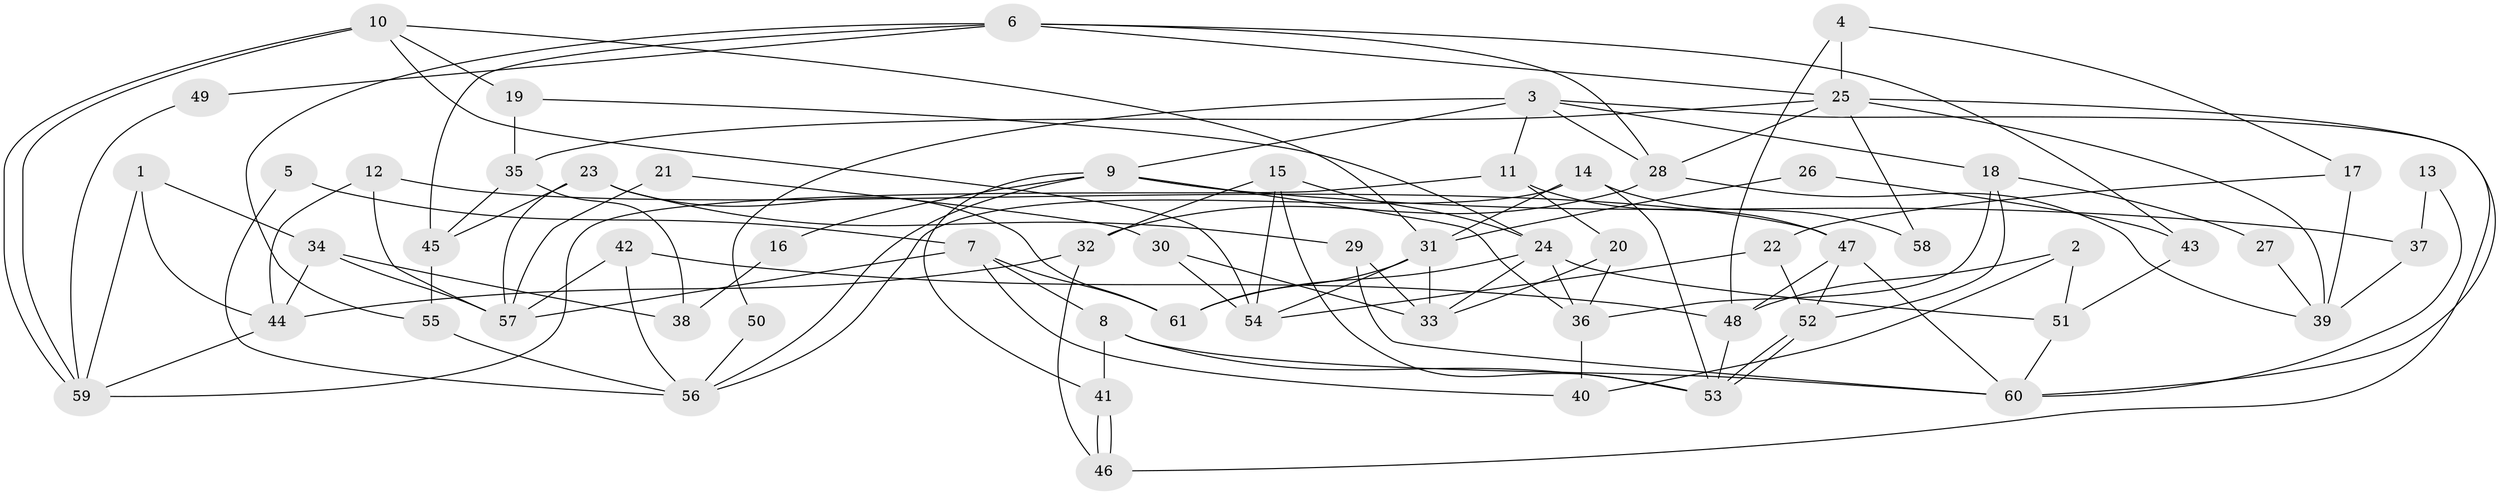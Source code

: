 // Generated by graph-tools (version 1.1) at 2025/50/03/09/25 04:50:39]
// undirected, 61 vertices, 122 edges
graph export_dot {
graph [start="1"]
  node [color=gray90,style=filled];
  1;
  2;
  3;
  4;
  5;
  6;
  7;
  8;
  9;
  10;
  11;
  12;
  13;
  14;
  15;
  16;
  17;
  18;
  19;
  20;
  21;
  22;
  23;
  24;
  25;
  26;
  27;
  28;
  29;
  30;
  31;
  32;
  33;
  34;
  35;
  36;
  37;
  38;
  39;
  40;
  41;
  42;
  43;
  44;
  45;
  46;
  47;
  48;
  49;
  50;
  51;
  52;
  53;
  54;
  55;
  56;
  57;
  58;
  59;
  60;
  61;
  1 -- 44;
  1 -- 59;
  1 -- 34;
  2 -- 40;
  2 -- 48;
  2 -- 51;
  3 -- 9;
  3 -- 28;
  3 -- 11;
  3 -- 18;
  3 -- 46;
  3 -- 50;
  4 -- 25;
  4 -- 48;
  4 -- 17;
  5 -- 56;
  5 -- 7;
  6 -- 28;
  6 -- 45;
  6 -- 25;
  6 -- 43;
  6 -- 49;
  6 -- 55;
  7 -- 8;
  7 -- 61;
  7 -- 40;
  7 -- 57;
  8 -- 53;
  8 -- 60;
  8 -- 41;
  9 -- 36;
  9 -- 41;
  9 -- 16;
  9 -- 37;
  9 -- 56;
  10 -- 54;
  10 -- 59;
  10 -- 59;
  10 -- 19;
  10 -- 31;
  11 -- 20;
  11 -- 47;
  11 -- 59;
  12 -- 44;
  12 -- 57;
  12 -- 47;
  13 -- 60;
  13 -- 37;
  14 -- 31;
  14 -- 53;
  14 -- 56;
  14 -- 58;
  15 -- 24;
  15 -- 53;
  15 -- 32;
  15 -- 54;
  16 -- 38;
  17 -- 22;
  17 -- 39;
  18 -- 52;
  18 -- 27;
  18 -- 36;
  19 -- 24;
  19 -- 35;
  20 -- 33;
  20 -- 36;
  21 -- 57;
  21 -- 30;
  22 -- 54;
  22 -- 52;
  23 -- 45;
  23 -- 57;
  23 -- 29;
  23 -- 61;
  24 -- 51;
  24 -- 33;
  24 -- 36;
  24 -- 61;
  25 -- 28;
  25 -- 35;
  25 -- 39;
  25 -- 58;
  25 -- 60;
  26 -- 43;
  26 -- 31;
  27 -- 39;
  28 -- 39;
  28 -- 32;
  29 -- 60;
  29 -- 33;
  30 -- 54;
  30 -- 33;
  31 -- 61;
  31 -- 33;
  31 -- 54;
  32 -- 46;
  32 -- 44;
  34 -- 44;
  34 -- 38;
  34 -- 57;
  35 -- 38;
  35 -- 45;
  36 -- 40;
  37 -- 39;
  41 -- 46;
  41 -- 46;
  42 -- 57;
  42 -- 56;
  42 -- 48;
  43 -- 51;
  44 -- 59;
  45 -- 55;
  47 -- 48;
  47 -- 52;
  47 -- 60;
  48 -- 53;
  49 -- 59;
  50 -- 56;
  51 -- 60;
  52 -- 53;
  52 -- 53;
  55 -- 56;
}
